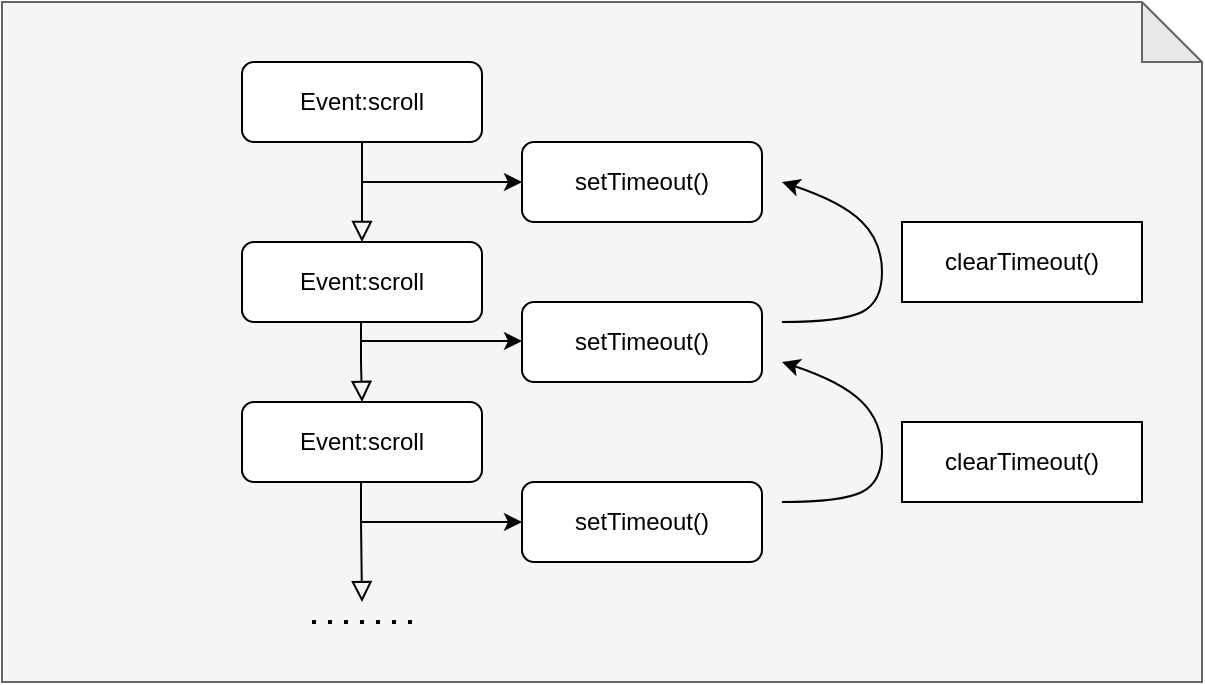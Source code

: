<mxfile version="20.4.0" type="github" pages="3">
  <diagram id="C5RBs43oDa-KdzZeNtuy" name="Page-1">
    <mxGraphModel dx="2066" dy="1076" grid="1" gridSize="10" guides="1" tooltips="1" connect="1" arrows="1" fold="1" page="1" pageScale="1" pageWidth="827" pageHeight="1169" math="0" shadow="0">
      <root>
        <mxCell id="WIyWlLk6GJQsqaUBKTNV-0" />
        <mxCell id="WIyWlLk6GJQsqaUBKTNV-1" parent="WIyWlLk6GJQsqaUBKTNV-0" />
        <mxCell id="HTUQ47Q79zOGyZijtLOA-17" value="" style="shape=note;whiteSpace=wrap;html=1;backgroundOutline=1;darkOpacity=0.05;fontSize=15;fillColor=#f5f5f5;fontColor=#333333;strokeColor=#666666;" vertex="1" parent="WIyWlLk6GJQsqaUBKTNV-1">
          <mxGeometry x="80" y="50" width="600" height="340" as="geometry" />
        </mxCell>
        <mxCell id="WIyWlLk6GJQsqaUBKTNV-2" value="" style="rounded=0;html=1;jettySize=auto;orthogonalLoop=1;fontSize=11;endArrow=block;endFill=0;endSize=8;strokeWidth=1;shadow=0;labelBackgroundColor=none;edgeStyle=orthogonalEdgeStyle;" parent="WIyWlLk6GJQsqaUBKTNV-1" source="WIyWlLk6GJQsqaUBKTNV-3" edge="1">
          <mxGeometry relative="1" as="geometry">
            <mxPoint x="260" y="170" as="targetPoint" />
          </mxGeometry>
        </mxCell>
        <mxCell id="WIyWlLk6GJQsqaUBKTNV-3" value="Event:scroll" style="rounded=1;whiteSpace=wrap;html=1;fontSize=12;glass=0;strokeWidth=1;shadow=0;" parent="WIyWlLk6GJQsqaUBKTNV-1" vertex="1">
          <mxGeometry x="200" y="80" width="120" height="40" as="geometry" />
        </mxCell>
        <mxCell id="WIyWlLk6GJQsqaUBKTNV-7" value="setTimeout()" style="rounded=1;whiteSpace=wrap;html=1;fontSize=12;glass=0;strokeWidth=1;shadow=0;" parent="WIyWlLk6GJQsqaUBKTNV-1" vertex="1">
          <mxGeometry x="340" y="120" width="120" height="40" as="geometry" />
        </mxCell>
        <mxCell id="8ZvXm0cZlDAiUcJPm1M4-1" value="Event:scroll" style="rounded=1;whiteSpace=wrap;html=1;fontSize=12;glass=0;strokeWidth=1;shadow=0;" vertex="1" parent="WIyWlLk6GJQsqaUBKTNV-1">
          <mxGeometry x="200" y="170" width="120" height="40" as="geometry" />
        </mxCell>
        <mxCell id="8ZvXm0cZlDAiUcJPm1M4-4" value="Event:scroll" style="rounded=1;whiteSpace=wrap;html=1;fontSize=12;glass=0;strokeWidth=1;shadow=0;" vertex="1" parent="WIyWlLk6GJQsqaUBKTNV-1">
          <mxGeometry x="200" y="250" width="120" height="40" as="geometry" />
        </mxCell>
        <mxCell id="8ZvXm0cZlDAiUcJPm1M4-7" value="" style="rounded=0;html=1;jettySize=auto;orthogonalLoop=1;fontSize=11;endArrow=block;endFill=0;endSize=8;strokeWidth=1;shadow=0;labelBackgroundColor=none;edgeStyle=orthogonalEdgeStyle;" edge="1" parent="WIyWlLk6GJQsqaUBKTNV-1">
          <mxGeometry y="30" relative="1" as="geometry">
            <mxPoint as="offset" />
            <mxPoint x="259.5" y="210" as="sourcePoint" />
            <mxPoint x="260" y="250" as="targetPoint" />
            <Array as="points">
              <mxPoint x="260" y="230" />
              <mxPoint x="260" y="230" />
            </Array>
          </mxGeometry>
        </mxCell>
        <mxCell id="8ZvXm0cZlDAiUcJPm1M4-11" value="setTimeout()" style="rounded=1;whiteSpace=wrap;html=1;fontSize=12;glass=0;strokeWidth=1;shadow=0;" vertex="1" parent="WIyWlLk6GJQsqaUBKTNV-1">
          <mxGeometry x="340" y="200" width="120" height="40" as="geometry" />
        </mxCell>
        <mxCell id="8ZvXm0cZlDAiUcJPm1M4-15" value="" style="endArrow=classic;html=1;rounded=0;" edge="1" parent="WIyWlLk6GJQsqaUBKTNV-1">
          <mxGeometry width="50" height="50" relative="1" as="geometry">
            <mxPoint x="260" y="219.5" as="sourcePoint" />
            <mxPoint x="340" y="219.5" as="targetPoint" />
          </mxGeometry>
        </mxCell>
        <mxCell id="8ZvXm0cZlDAiUcJPm1M4-16" value="" style="endArrow=classic;html=1;rounded=0;" edge="1" parent="WIyWlLk6GJQsqaUBKTNV-1">
          <mxGeometry width="50" height="50" relative="1" as="geometry">
            <mxPoint x="260" y="140" as="sourcePoint" />
            <mxPoint x="340" y="140" as="targetPoint" />
          </mxGeometry>
        </mxCell>
        <mxCell id="8ZvXm0cZlDAiUcJPm1M4-17" value="setTimeout()" style="rounded=1;whiteSpace=wrap;html=1;fontSize=12;glass=0;strokeWidth=1;shadow=0;" vertex="1" parent="WIyWlLk6GJQsqaUBKTNV-1">
          <mxGeometry x="340" y="290" width="120" height="40" as="geometry" />
        </mxCell>
        <mxCell id="8ZvXm0cZlDAiUcJPm1M4-18" value="" style="endArrow=classic;html=1;rounded=0;" edge="1" parent="WIyWlLk6GJQsqaUBKTNV-1">
          <mxGeometry width="50" height="50" relative="1" as="geometry">
            <mxPoint x="260" y="310" as="sourcePoint" />
            <mxPoint x="340" y="310" as="targetPoint" />
          </mxGeometry>
        </mxCell>
        <mxCell id="8ZvXm0cZlDAiUcJPm1M4-19" value="" style="rounded=0;html=1;jettySize=auto;orthogonalLoop=1;fontSize=11;endArrow=block;endFill=0;endSize=8;strokeWidth=1;shadow=0;labelBackgroundColor=none;edgeStyle=orthogonalEdgeStyle;" edge="1" parent="WIyWlLk6GJQsqaUBKTNV-1">
          <mxGeometry y="30" relative="1" as="geometry">
            <mxPoint as="offset" />
            <mxPoint x="259.5" y="290" as="sourcePoint" />
            <mxPoint x="260" y="350" as="targetPoint" />
            <Array as="points">
              <mxPoint x="260" y="310" />
              <mxPoint x="260" y="310" />
            </Array>
          </mxGeometry>
        </mxCell>
        <mxCell id="8ZvXm0cZlDAiUcJPm1M4-27" value="" style="curved=1;endArrow=classic;html=1;rounded=0;" edge="1" parent="WIyWlLk6GJQsqaUBKTNV-1">
          <mxGeometry width="50" height="50" relative="1" as="geometry">
            <mxPoint x="470" y="300" as="sourcePoint" />
            <mxPoint x="470" y="230" as="targetPoint" />
            <Array as="points">
              <mxPoint x="500" y="300" />
              <mxPoint x="520" y="290" />
              <mxPoint x="520" y="260" />
              <mxPoint x="500" y="240" />
              <mxPoint x="470" y="230" />
            </Array>
          </mxGeometry>
        </mxCell>
        <mxCell id="8ZvXm0cZlDAiUcJPm1M4-30" value="" style="curved=1;endArrow=classic;html=1;rounded=0;" edge="1" parent="WIyWlLk6GJQsqaUBKTNV-1">
          <mxGeometry width="50" height="50" relative="1" as="geometry">
            <mxPoint x="470" y="210" as="sourcePoint" />
            <mxPoint x="470" y="140" as="targetPoint" />
            <Array as="points">
              <mxPoint x="500" y="210" />
              <mxPoint x="520" y="200" />
              <mxPoint x="520" y="170" />
              <mxPoint x="500" y="150" />
              <mxPoint x="470" y="140" />
            </Array>
          </mxGeometry>
        </mxCell>
        <mxCell id="8ZvXm0cZlDAiUcJPm1M4-31" value="" style="endArrow=none;dashed=1;html=1;dashPattern=1 3;strokeWidth=2;rounded=0;" edge="1" parent="WIyWlLk6GJQsqaUBKTNV-1">
          <mxGeometry width="50" height="50" relative="1" as="geometry">
            <mxPoint x="235" y="360" as="sourcePoint" />
            <mxPoint x="285" y="360" as="targetPoint" />
          </mxGeometry>
        </mxCell>
        <mxCell id="8ZvXm0cZlDAiUcJPm1M4-32" value="clearTimeout()" style="rounded=0;whiteSpace=wrap;html=1;" vertex="1" parent="WIyWlLk6GJQsqaUBKTNV-1">
          <mxGeometry x="530" y="160" width="120" height="40" as="geometry" />
        </mxCell>
        <mxCell id="8ZvXm0cZlDAiUcJPm1M4-34" value="clearTimeout()" style="rounded=0;whiteSpace=wrap;html=1;" vertex="1" parent="WIyWlLk6GJQsqaUBKTNV-1">
          <mxGeometry x="530" y="260" width="120" height="40" as="geometry" />
        </mxCell>
      </root>
    </mxGraphModel>
  </diagram>
  <diagram id="toU0pr13ZtXKGoF4u1mf" name="Page-2">
    <mxGraphModel dx="2066" dy="1076" grid="1" gridSize="10" guides="1" tooltips="1" connect="1" arrows="1" fold="1" page="1" pageScale="1" pageWidth="850" pageHeight="1100" math="0" shadow="0">
      <root>
        <mxCell id="0" />
        <mxCell id="1" parent="0" />
        <mxCell id="diuCVu-CRUGVt4WfPrIT-15" value="" style="shape=note;whiteSpace=wrap;html=1;backgroundOutline=1;darkOpacity=0.05;fontSize=15;fillColor=#eeeeee;strokeColor=#36393d;" vertex="1" parent="1">
          <mxGeometry x="80" y="110" width="660" height="380" as="geometry" />
        </mxCell>
        <mxCell id="44KVDnqym1EpZh7uUWuz-1" value="" style="ellipse;shape=doubleEllipse;whiteSpace=wrap;html=1;aspect=fixed;fontSize=15;fillColor=#eeeeee;strokeColor=#36393d;" vertex="1" parent="1">
          <mxGeometry x="117.5" y="225" width="165" height="165" as="geometry" />
        </mxCell>
        <mxCell id="diuCVu-CRUGVt4WfPrIT-1" value="&lt;font style=&quot;font-size: 19px;&quot;&gt;Action +&lt;/font&gt;" style="rounded=1;whiteSpace=wrap;html=1;" vertex="1" parent="1">
          <mxGeometry x="340" y="170" width="120" height="60" as="geometry" />
        </mxCell>
        <mxCell id="diuCVu-CRUGVt4WfPrIT-3" value="" style="rounded=0;html=1;jettySize=auto;orthogonalLoop=1;fontSize=11;endArrow=block;endFill=0;endSize=8;strokeWidth=1;shadow=0;labelBackgroundColor=none;edgeStyle=orthogonalEdgeStyle;" edge="1" parent="1">
          <mxGeometry y="30" relative="1" as="geometry">
            <mxPoint as="offset" />
            <mxPoint x="399.5" y="230" as="sourcePoint" />
            <mxPoint x="400" y="270" as="targetPoint" />
            <Array as="points">
              <mxPoint x="400" y="250" />
              <mxPoint x="400" y="250" />
            </Array>
          </mxGeometry>
        </mxCell>
        <mxCell id="diuCVu-CRUGVt4WfPrIT-4" value="&lt;font style=&quot;font-size: 17px;&quot;&gt;Action&amp;nbsp; &amp;nbsp;&amp;gt; &amp;lt; +&lt;/font&gt;" style="rounded=1;whiteSpace=wrap;html=1;" vertex="1" parent="1">
          <mxGeometry x="344" y="270" width="120" height="60" as="geometry" />
        </mxCell>
        <mxCell id="diuCVu-CRUGVt4WfPrIT-5" value="" style="rounded=0;html=1;jettySize=auto;orthogonalLoop=1;fontSize=11;endArrow=block;endFill=0;endSize=8;strokeWidth=1;shadow=0;labelBackgroundColor=none;edgeStyle=orthogonalEdgeStyle;" edge="1" parent="1" target="diuCVu-CRUGVt4WfPrIT-6">
          <mxGeometry y="30" relative="1" as="geometry">
            <mxPoint as="offset" />
            <mxPoint x="399.5" y="330" as="sourcePoint" />
            <mxPoint x="400" y="370" as="targetPoint" />
            <Array as="points">
              <mxPoint x="400" y="350" />
              <mxPoint x="400" y="350" />
            </Array>
          </mxGeometry>
        </mxCell>
        <mxCell id="diuCVu-CRUGVt4WfPrIT-6" value="&lt;font style=&quot;font-size: 23px;&quot;&gt;+&lt;/font&gt;" style="ellipse;whiteSpace=wrap;html=1;aspect=fixed;fontSize=12;" vertex="1" parent="1">
          <mxGeometry x="370" y="380" width="60" height="60" as="geometry" />
        </mxCell>
        <mxCell id="diuCVu-CRUGVt4WfPrIT-7" value="" style="endArrow=classic;startArrow=classic;html=1;rounded=0;fontSize=23;" edge="1" parent="1">
          <mxGeometry width="50" height="50" relative="1" as="geometry">
            <mxPoint x="490" y="380" as="sourcePoint" />
            <mxPoint x="490" y="230" as="targetPoint" />
          </mxGeometry>
        </mxCell>
        <mxCell id="diuCVu-CRUGVt4WfPrIT-8" value="&lt;font size=&quot;1&quot; style=&quot;&quot;&gt;&lt;i style=&quot;font-size: 15px;&quot;&gt;Transition&lt;/i&gt;&lt;/font&gt;" style="text;html=1;strokeColor=none;fillColor=none;align=center;verticalAlign=middle;whiteSpace=wrap;rounded=0;fontSize=23;" vertex="1" parent="1">
          <mxGeometry x="510" y="285" width="60" height="30" as="geometry" />
        </mxCell>
        <mxCell id="diuCVu-CRUGVt4WfPrIT-9" value="&lt;font color=&quot;#009900&quot; style=&quot;font-size: 17px;&quot;&gt;IsScrolling&lt;/font&gt;" style="text;html=1;strokeColor=none;fillColor=none;align=center;verticalAlign=middle;whiteSpace=wrap;rounded=0;fontSize=23;" vertex="1" parent="1">
          <mxGeometry x="500" y="390" width="60" height="30" as="geometry" />
        </mxCell>
        <mxCell id="diuCVu-CRUGVt4WfPrIT-10" value="&lt;font color=&quot;#ff0000&quot; style=&quot;font-size: 17px;&quot;&gt;!IsScrolling&lt;/font&gt;" style="text;html=1;strokeColor=none;fillColor=none;align=center;verticalAlign=middle;whiteSpace=wrap;rounded=0;fontSize=23;" vertex="1" parent="1">
          <mxGeometry x="500" y="190" width="60" height="30" as="geometry" />
        </mxCell>
        <mxCell id="diuCVu-CRUGVt4WfPrIT-11" value="&lt;font style=&quot;font-size: 15px;&quot;&gt;&lt;i&gt;&amp;lt;span&amp;gt; with&lt;br&gt;&amp;nbsp;transitioning width&lt;br&gt;from 40px to 0px&lt;br&gt;&amp;amp; overflow :hidden&lt;br&gt;&lt;/i&gt;&lt;/font&gt;" style="text;html=1;align=center;verticalAlign=middle;resizable=0;points=[];autosize=1;strokeColor=none;fillColor=none;fontSize=17;" vertex="1" parent="1">
          <mxGeometry x="125" y="250" width="150" height="100" as="geometry" />
        </mxCell>
        <mxCell id="diuCVu-CRUGVt4WfPrIT-12" value="" style="ellipse;whiteSpace=wrap;html=1;fontSize=15;fillColor=none;" vertex="1" parent="1">
          <mxGeometry x="350" y="280" width="60" height="40" as="geometry" />
        </mxCell>
        <mxCell id="44KVDnqym1EpZh7uUWuz-2" value="" style="endArrow=classic;html=1;rounded=0;fontSize=15;" edge="1" parent="1">
          <mxGeometry width="50" height="50" relative="1" as="geometry">
            <mxPoint x="350" y="299.5" as="sourcePoint" />
            <mxPoint x="280" y="299.5" as="targetPoint" />
          </mxGeometry>
        </mxCell>
        <mxCell id="diuCVu-CRUGVt4WfPrIT-2" value="&lt;font size=&quot;1&quot; style=&quot;&quot;&gt;&lt;i style=&quot;font-size: 20px;&quot;&gt;button&lt;/i&gt;&lt;/font&gt;" style="text;html=1;strokeColor=none;fillColor=none;align=center;verticalAlign=middle;whiteSpace=wrap;rounded=0;fontSize=19;" vertex="1" parent="1">
          <mxGeometry x="365" y="120" width="60" height="30" as="geometry" />
        </mxCell>
      </root>
    </mxGraphModel>
  </diagram>
  <diagram id="0vSTHzz6LiORfjpEBNn4" name="Page-3">
    <mxGraphModel dx="2066" dy="1076" grid="1" gridSize="10" guides="1" tooltips="1" connect="1" arrows="1" fold="1" page="1" pageScale="1" pageWidth="850" pageHeight="1100" math="0" shadow="0">
      <root>
        <mxCell id="0" />
        <mxCell id="1" parent="0" />
        <mxCell id="ZQsiuUul5RUYxW5HDOSj-1" value="" style="shape=note;whiteSpace=wrap;html=1;backgroundOutline=1;darkOpacity=0.05;fontSize=15;fillColor=#f5f5f5;strokeColor=#666666;fontColor=#333333;" vertex="1" parent="1">
          <mxGeometry x="120" y="160" width="600" height="330" as="geometry" />
        </mxCell>
        <mxCell id="ZQsiuUul5RUYxW5HDOSj-2" value="" style="rounded=0;html=1;jettySize=auto;orthogonalLoop=1;fontSize=11;endArrow=block;endFill=0;endSize=8;strokeWidth=1;shadow=0;labelBackgroundColor=none;edgeStyle=orthogonalEdgeStyle;" edge="1" parent="1" source="ZQsiuUul5RUYxW5HDOSj-3">
          <mxGeometry relative="1" as="geometry">
            <mxPoint x="300" y="275" as="targetPoint" />
          </mxGeometry>
        </mxCell>
        <mxCell id="ZQsiuUul5RUYxW5HDOSj-3" value="Event:scroll" style="rounded=1;whiteSpace=wrap;html=1;fontSize=12;glass=0;strokeWidth=1;shadow=0;" vertex="1" parent="1">
          <mxGeometry x="240" y="185" width="120" height="40" as="geometry" />
        </mxCell>
        <mxCell id="ZQsiuUul5RUYxW5HDOSj-4" value="setTimeout()" style="rounded=1;whiteSpace=wrap;html=1;fontSize=12;glass=0;strokeWidth=1;shadow=0;" vertex="1" parent="1">
          <mxGeometry x="380" y="225" width="120" height="40" as="geometry" />
        </mxCell>
        <mxCell id="ZQsiuUul5RUYxW5HDOSj-5" value="Event:scroll" style="rounded=1;whiteSpace=wrap;html=1;fontSize=12;glass=0;strokeWidth=1;shadow=0;" vertex="1" parent="1">
          <mxGeometry x="240" y="275" width="120" height="40" as="geometry" />
        </mxCell>
        <mxCell id="ZQsiuUul5RUYxW5HDOSj-6" value="Event:scroll" style="rounded=1;whiteSpace=wrap;html=1;fontSize=12;glass=0;strokeWidth=1;shadow=0;" vertex="1" parent="1">
          <mxGeometry x="240" y="355" width="120" height="40" as="geometry" />
        </mxCell>
        <mxCell id="ZQsiuUul5RUYxW5HDOSj-7" value="" style="rounded=0;html=1;jettySize=auto;orthogonalLoop=1;fontSize=11;endArrow=block;endFill=0;endSize=8;strokeWidth=1;shadow=0;labelBackgroundColor=none;edgeStyle=orthogonalEdgeStyle;" edge="1" parent="1">
          <mxGeometry y="30" relative="1" as="geometry">
            <mxPoint as="offset" />
            <mxPoint x="299.5" y="315" as="sourcePoint" />
            <mxPoint x="300" y="355" as="targetPoint" />
            <Array as="points">
              <mxPoint x="300" y="335" />
              <mxPoint x="300" y="335" />
            </Array>
          </mxGeometry>
        </mxCell>
        <mxCell id="ZQsiuUul5RUYxW5HDOSj-8" value="setTimeout()" style="rounded=1;whiteSpace=wrap;html=1;fontSize=12;glass=0;strokeWidth=1;shadow=0;" vertex="1" parent="1">
          <mxGeometry x="380" y="305" width="120" height="40" as="geometry" />
        </mxCell>
        <mxCell id="ZQsiuUul5RUYxW5HDOSj-9" value="" style="endArrow=classic;html=1;rounded=0;" edge="1" parent="1">
          <mxGeometry width="50" height="50" relative="1" as="geometry">
            <mxPoint x="300" y="324.5" as="sourcePoint" />
            <mxPoint x="380" y="324.5" as="targetPoint" />
          </mxGeometry>
        </mxCell>
        <mxCell id="ZQsiuUul5RUYxW5HDOSj-10" value="" style="endArrow=classic;html=1;rounded=0;" edge="1" parent="1">
          <mxGeometry width="50" height="50" relative="1" as="geometry">
            <mxPoint x="300" y="245" as="sourcePoint" />
            <mxPoint x="380" y="245" as="targetPoint" />
          </mxGeometry>
        </mxCell>
        <mxCell id="ZQsiuUul5RUYxW5HDOSj-11" value="setTimeout()" style="rounded=1;whiteSpace=wrap;html=1;fontSize=12;glass=0;strokeWidth=1;shadow=0;" vertex="1" parent="1">
          <mxGeometry x="380" y="395" width="120" height="40" as="geometry" />
        </mxCell>
        <mxCell id="ZQsiuUul5RUYxW5HDOSj-12" value="" style="endArrow=classic;html=1;rounded=0;" edge="1" parent="1">
          <mxGeometry width="50" height="50" relative="1" as="geometry">
            <mxPoint x="300" y="415" as="sourcePoint" />
            <mxPoint x="380" y="415" as="targetPoint" />
          </mxGeometry>
        </mxCell>
        <mxCell id="ZQsiuUul5RUYxW5HDOSj-13" value="" style="rounded=0;html=1;jettySize=auto;orthogonalLoop=1;fontSize=11;endArrow=block;endFill=0;endSize=8;strokeWidth=1;shadow=0;labelBackgroundColor=none;edgeStyle=orthogonalEdgeStyle;" edge="1" parent="1">
          <mxGeometry y="30" relative="1" as="geometry">
            <mxPoint as="offset" />
            <mxPoint x="299.5" y="395" as="sourcePoint" />
            <mxPoint x="300" y="455" as="targetPoint" />
            <Array as="points">
              <mxPoint x="300" y="415" />
              <mxPoint x="300" y="415" />
            </Array>
          </mxGeometry>
        </mxCell>
        <mxCell id="ZQsiuUul5RUYxW5HDOSj-14" value="" style="endArrow=none;dashed=1;html=1;dashPattern=1 3;strokeWidth=2;rounded=0;" edge="1" parent="1">
          <mxGeometry width="50" height="50" relative="1" as="geometry">
            <mxPoint x="275" y="465" as="sourcePoint" />
            <mxPoint x="325" y="465" as="targetPoint" />
          </mxGeometry>
        </mxCell>
        <mxCell id="ZQsiuUul5RUYxW5HDOSj-15" value="&lt;font style=&quot;font-size: 15px;&quot; color=&quot;#000000&quot;&gt;rerender&lt;/font&gt;" style="text;html=1;align=center;verticalAlign=middle;resizable=0;points=[];autosize=1;strokeColor=none;fillColor=none;fontSize=20;fontColor=#009900;" vertex="1" parent="1">
          <mxGeometry x="130" y="235" width="80" height="40" as="geometry" />
        </mxCell>
        <mxCell id="ZQsiuUul5RUYxW5HDOSj-16" value="&lt;font style=&quot;font-size: 15px;&quot; color=&quot;#000000&quot;&gt;rerender&lt;/font&gt;" style="text;html=1;align=center;verticalAlign=middle;resizable=0;points=[];autosize=1;strokeColor=none;fillColor=none;fontSize=20;fontColor=#009900;" vertex="1" parent="1">
          <mxGeometry x="130" y="315" width="80" height="40" as="geometry" />
        </mxCell>
        <mxCell id="ZQsiuUul5RUYxW5HDOSj-17" value="" style="endArrow=classic;html=1;rounded=0;fontSize=15;fontColor=#000000;" edge="1" parent="1">
          <mxGeometry width="50" height="50" relative="1" as="geometry">
            <mxPoint x="203" y="335" as="sourcePoint" />
            <mxPoint x="283" y="335" as="targetPoint" />
          </mxGeometry>
        </mxCell>
        <mxCell id="ZQsiuUul5RUYxW5HDOSj-18" value="" style="endArrow=classic;html=1;rounded=0;fontSize=15;fontColor=#000000;" edge="1" parent="1">
          <mxGeometry width="50" height="50" relative="1" as="geometry">
            <mxPoint x="203" y="257.5" as="sourcePoint" />
            <mxPoint x="283" y="257.5" as="targetPoint" />
          </mxGeometry>
        </mxCell>
        <mxCell id="ZQsiuUul5RUYxW5HDOSj-19" value="clearTimeout()" style="rounded=0;whiteSpace=wrap;html=1;" vertex="1" parent="1">
          <mxGeometry x="560" y="265" width="120" height="40" as="geometry" />
        </mxCell>
        <mxCell id="ZQsiuUul5RUYxW5HDOSj-20" value="clearTimeout()" style="rounded=0;whiteSpace=wrap;html=1;" vertex="1" parent="1">
          <mxGeometry x="560" y="355" width="120" height="40" as="geometry" />
        </mxCell>
        <mxCell id="ZQsiuUul5RUYxW5HDOSj-21" value="" style="shape=cross;whiteSpace=wrap;html=1;fontSize=15;fillColor=#f8cecc;rotation=45;gradientColor=#ea6b66;strokeColor=#b85450;opacity=60;" vertex="1" parent="1">
          <mxGeometry x="580" y="245" width="80" height="80" as="geometry" />
        </mxCell>
        <mxCell id="ZQsiuUul5RUYxW5HDOSj-22" value="" style="curved=1;endArrow=classic;html=1;rounded=0;" edge="1" parent="1">
          <mxGeometry width="50" height="50" relative="1" as="geometry">
            <mxPoint x="500" y="315" as="sourcePoint" />
            <mxPoint x="500" y="245" as="targetPoint" />
            <Array as="points">
              <mxPoint x="530" y="315" />
              <mxPoint x="550" y="305" />
              <mxPoint x="550" y="275" />
              <mxPoint x="530" y="255" />
              <mxPoint x="500" y="245" />
            </Array>
          </mxGeometry>
        </mxCell>
        <mxCell id="ZQsiuUul5RUYxW5HDOSj-23" value="" style="curved=1;endArrow=classic;html=1;rounded=0;" edge="1" parent="1">
          <mxGeometry width="50" height="50" relative="1" as="geometry">
            <mxPoint x="500" y="410" as="sourcePoint" />
            <mxPoint x="500" y="340" as="targetPoint" />
            <Array as="points">
              <mxPoint x="530" y="410" />
              <mxPoint x="550" y="400" />
              <mxPoint x="550" y="370" />
              <mxPoint x="530" y="350" />
              <mxPoint x="500" y="340" />
            </Array>
          </mxGeometry>
        </mxCell>
        <mxCell id="ZQsiuUul5RUYxW5HDOSj-24" value="" style="shape=cross;whiteSpace=wrap;html=1;fontSize=15;fillColor=#f8cecc;rotation=45;gradientColor=#ea6b66;strokeColor=#b85450;opacity=60;" vertex="1" parent="1">
          <mxGeometry x="580" y="335" width="80" height="80" as="geometry" />
        </mxCell>
      </root>
    </mxGraphModel>
  </diagram>
</mxfile>
